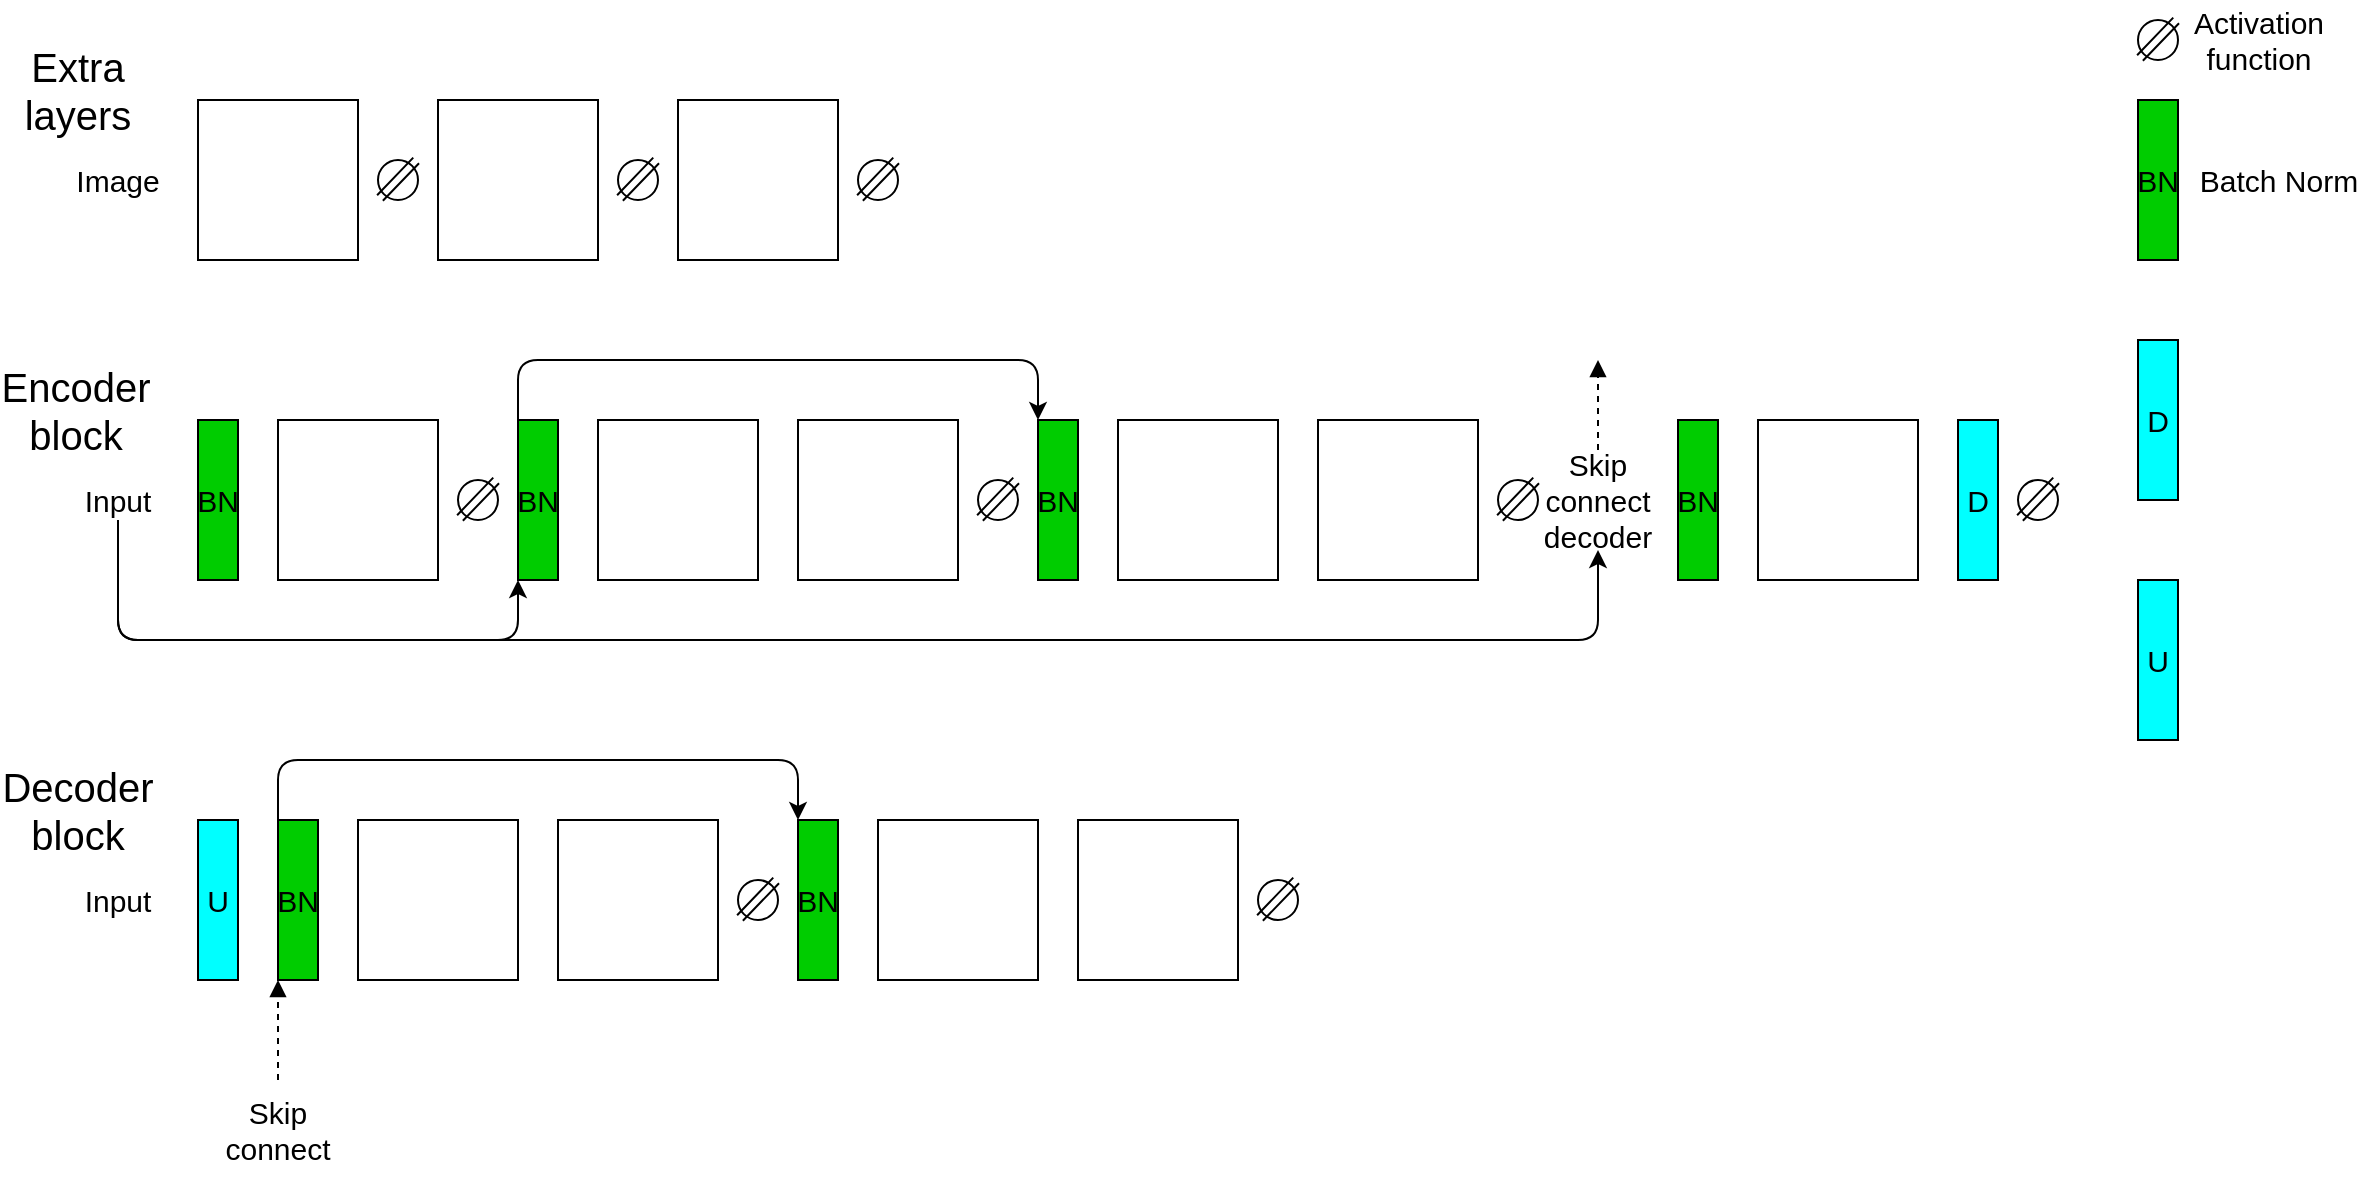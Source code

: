 <mxfile version="13.2.4" type="device" pages="2"><diagram id="8LjVywc4I2xho_co8mYB" name="Page-1"><mxGraphModel dx="952" dy="655" grid="1" gridSize="10" guides="1" tooltips="1" connect="1" arrows="1" fold="1" page="1" pageScale="1" pageWidth="1400" pageHeight="700" math="0" shadow="0"><root><mxCell id="0"/><mxCell id="1" parent="0"/><mxCell id="8z3Z631eIK25r2d6RRh8-1" value="" style="rounded=0;whiteSpace=wrap;html=1;fontSize=15;" vertex="1" parent="1"><mxGeometry x="791" y="90" width="80" height="80" as="geometry"/></mxCell><mxCell id="8z3Z631eIK25r2d6RRh8-2" value="" style="rounded=0;whiteSpace=wrap;html=1;fontSize=15;" vertex="1" parent="1"><mxGeometry x="911" y="90" width="80" height="80" as="geometry"/></mxCell><mxCell id="8z3Z631eIK25r2d6RRh8-3" value="" style="rounded=0;whiteSpace=wrap;html=1;fontSize=15;" vertex="1" parent="1"><mxGeometry x="1031" y="90" width="80" height="80" as="geometry"/></mxCell><mxCell id="8z3Z631eIK25r2d6RRh8-4" value="" style="group;fontSize=15;" vertex="1" connectable="0" parent="1"><mxGeometry x="881" y="120" width="20" height="20" as="geometry"/></mxCell><mxCell id="8z3Z631eIK25r2d6RRh8-5" value="" style="ellipse;whiteSpace=wrap;html=1;aspect=fixed;fontSize=15;" vertex="1" parent="8z3Z631eIK25r2d6RRh8-4"><mxGeometry width="20" height="20" as="geometry"/></mxCell><mxCell id="8z3Z631eIK25r2d6RRh8-6" value="" style="shape=link;html=1;fontSize=15;" edge="1" parent="8z3Z631eIK25r2d6RRh8-4"><mxGeometry width="50" height="50" relative="1" as="geometry"><mxPoint x="1" y="19" as="sourcePoint"/><mxPoint x="19.069" y="0.208" as="targetPoint"/></mxGeometry></mxCell><mxCell id="8z3Z631eIK25r2d6RRh8-7" value="" style="group;fontSize=15;" vertex="1" connectable="0" parent="1"><mxGeometry x="1001" y="120" width="20" height="20" as="geometry"/></mxCell><mxCell id="8z3Z631eIK25r2d6RRh8-8" value="" style="ellipse;whiteSpace=wrap;html=1;aspect=fixed;fontSize=15;" vertex="1" parent="8z3Z631eIK25r2d6RRh8-7"><mxGeometry width="20" height="20" as="geometry"/></mxCell><mxCell id="8z3Z631eIK25r2d6RRh8-9" value="" style="shape=link;html=1;fontSize=15;" edge="1" parent="8z3Z631eIK25r2d6RRh8-7"><mxGeometry width="50" height="50" relative="1" as="geometry"><mxPoint x="1" y="19" as="sourcePoint"/><mxPoint x="19.069" y="0.208" as="targetPoint"/></mxGeometry></mxCell><mxCell id="8z3Z631eIK25r2d6RRh8-10" value="" style="group;fontSize=15;" vertex="1" connectable="0" parent="1"><mxGeometry x="1121" y="120" width="20" height="20" as="geometry"/></mxCell><mxCell id="8z3Z631eIK25r2d6RRh8-11" value="" style="ellipse;whiteSpace=wrap;html=1;aspect=fixed;fontSize=15;" vertex="1" parent="8z3Z631eIK25r2d6RRh8-10"><mxGeometry width="20" height="20" as="geometry"/></mxCell><mxCell id="8z3Z631eIK25r2d6RRh8-12" value="" style="shape=link;html=1;fontSize=15;" edge="1" parent="8z3Z631eIK25r2d6RRh8-10"><mxGeometry width="50" height="50" relative="1" as="geometry"><mxPoint x="1" y="19" as="sourcePoint"/><mxPoint x="19.069" y="0.208" as="targetPoint"/></mxGeometry></mxCell><mxCell id="8z3Z631eIK25r2d6RRh8-13" value="" style="group;fontSize=15;" vertex="1" connectable="0" parent="1"><mxGeometry x="1761" y="50" width="20" height="20" as="geometry"/></mxCell><mxCell id="8z3Z631eIK25r2d6RRh8-14" value="" style="ellipse;whiteSpace=wrap;html=1;aspect=fixed;fontSize=15;" vertex="1" parent="8z3Z631eIK25r2d6RRh8-13"><mxGeometry width="20" height="20" as="geometry"/></mxCell><mxCell id="8z3Z631eIK25r2d6RRh8-15" value="" style="shape=link;html=1;fontSize=15;" edge="1" parent="8z3Z631eIK25r2d6RRh8-13"><mxGeometry width="50" height="50" relative="1" as="geometry"><mxPoint x="1" y="19" as="sourcePoint"/><mxPoint x="19.069" y="0.208" as="targetPoint"/></mxGeometry></mxCell><mxCell id="8z3Z631eIK25r2d6RRh8-16" value="BN" style="rounded=0;whiteSpace=wrap;html=1;fillColor=#00CC00;fontSize=15;" vertex="1" parent="1"><mxGeometry x="1761" y="90" width="20" height="80" as="geometry"/></mxCell><mxCell id="8z3Z631eIK25r2d6RRh8-17" value="Activation&lt;br style=&quot;font-size: 15px;&quot;&gt;function" style="text;html=1;align=center;verticalAlign=middle;resizable=0;points=[];autosize=1;fontSize=15;" vertex="1" parent="1"><mxGeometry x="1781" y="40" width="80" height="40" as="geometry"/></mxCell><mxCell id="8z3Z631eIK25r2d6RRh8-18" value="Batch Norm" style="text;html=1;align=center;verticalAlign=middle;resizable=0;points=[];autosize=1;fontSize=15;" vertex="1" parent="1"><mxGeometry x="1786" y="120" width="90" height="20" as="geometry"/></mxCell><mxCell id="8z3Z631eIK25r2d6RRh8-19" value="" style="rounded=0;whiteSpace=wrap;html=1;fontSize=15;" vertex="1" parent="1"><mxGeometry x="831" y="250" width="80" height="80" as="geometry"/></mxCell><mxCell id="Y50kyWbGgHPOZBpkWtJe-1" value="" style="rounded=0;whiteSpace=wrap;html=1;fontSize=15;" vertex="1" parent="1"><mxGeometry x="991" y="250" width="80" height="80" as="geometry"/></mxCell><mxCell id="8z3Z631eIK25r2d6RRh8-20" value="BN" style="rounded=0;whiteSpace=wrap;html=1;fillColor=#00CC00;fontSize=15;" vertex="1" parent="1"><mxGeometry x="791" y="250" width="20" height="80" as="geometry"/></mxCell><mxCell id="8z3Z631eIK25r2d6RRh8-21" value="Input" style="text;html=1;strokeColor=none;fillColor=none;align=center;verticalAlign=middle;whiteSpace=wrap;rounded=0;fontSize=15;" vertex="1" parent="1"><mxGeometry x="731" y="280" width="40" height="20" as="geometry"/></mxCell><mxCell id="8z3Z631eIK25r2d6RRh8-22" value="Image" style="text;html=1;strokeColor=none;fillColor=none;align=center;verticalAlign=middle;whiteSpace=wrap;rounded=0;fontSize=15;" vertex="1" parent="1"><mxGeometry x="731" y="120" width="40" height="20" as="geometry"/></mxCell><mxCell id="8z3Z631eIK25r2d6RRh8-23" value="" style="rounded=0;whiteSpace=wrap;html=1;fontSize=15;" vertex="1" parent="1"><mxGeometry x="991" y="250" width="80" height="80" as="geometry"/></mxCell><mxCell id="8z3Z631eIK25r2d6RRh8-24" value="" style="rounded=0;whiteSpace=wrap;html=1;fontSize=15;" vertex="1" parent="1"><mxGeometry x="1091" y="250" width="80" height="80" as="geometry"/></mxCell><mxCell id="8z3Z631eIK25r2d6RRh8-25" value="BN" style="rounded=0;whiteSpace=wrap;html=1;fillColor=#00CC00;fontSize=15;" vertex="1" parent="1"><mxGeometry x="951" y="250" width="20" height="80" as="geometry"/></mxCell><mxCell id="8z3Z631eIK25r2d6RRh8-26" value="" style="edgeStyle=elbowEdgeStyle;elbow=vertical;endArrow=classic;html=1;exitX=0.5;exitY=1;exitDx=0;exitDy=0;entryX=0;entryY=1;entryDx=0;entryDy=0;fontSize=15;" edge="1" parent="1" source="8z3Z631eIK25r2d6RRh8-21" target="8z3Z631eIK25r2d6RRh8-25"><mxGeometry width="50" height="50" relative="1" as="geometry"><mxPoint x="831" y="450" as="sourcePoint"/><mxPoint x="931" y="330" as="targetPoint"/><Array as="points"><mxPoint x="861" y="360"/><mxPoint x="841" y="360"/></Array></mxGeometry></mxCell><mxCell id="8z3Z631eIK25r2d6RRh8-27" value="" style="group;fontSize=15;" vertex="1" connectable="0" parent="1"><mxGeometry x="921" y="280" width="20" height="20" as="geometry"/></mxCell><mxCell id="8z3Z631eIK25r2d6RRh8-28" value="" style="ellipse;whiteSpace=wrap;html=1;aspect=fixed;fontSize=15;" vertex="1" parent="8z3Z631eIK25r2d6RRh8-27"><mxGeometry width="20" height="20" as="geometry"/></mxCell><mxCell id="8z3Z631eIK25r2d6RRh8-29" value="" style="shape=link;html=1;fontSize=15;" edge="1" parent="8z3Z631eIK25r2d6RRh8-27"><mxGeometry width="50" height="50" relative="1" as="geometry"><mxPoint x="1" y="19" as="sourcePoint"/><mxPoint x="19.069" y="0.208" as="targetPoint"/></mxGeometry></mxCell><mxCell id="8z3Z631eIK25r2d6RRh8-30" value="" style="group;fontSize=15;" vertex="1" connectable="0" parent="1"><mxGeometry x="1181" y="280" width="20" height="20" as="geometry"/></mxCell><mxCell id="8z3Z631eIK25r2d6RRh8-31" value="" style="ellipse;whiteSpace=wrap;html=1;aspect=fixed;fontSize=15;" vertex="1" parent="8z3Z631eIK25r2d6RRh8-30"><mxGeometry width="20" height="20" as="geometry"/></mxCell><mxCell id="8z3Z631eIK25r2d6RRh8-32" value="" style="shape=link;html=1;fontSize=15;" edge="1" parent="8z3Z631eIK25r2d6RRh8-30"><mxGeometry width="50" height="50" relative="1" as="geometry"><mxPoint x="1" y="19" as="sourcePoint"/><mxPoint x="19.069" y="0.208" as="targetPoint"/></mxGeometry></mxCell><mxCell id="8z3Z631eIK25r2d6RRh8-33" value="" style="edgeStyle=elbowEdgeStyle;elbow=vertical;endArrow=classic;html=1;exitX=0;exitY=0;exitDx=0;exitDy=0;entryX=0;entryY=0;entryDx=0;entryDy=0;fontSize=15;" edge="1" parent="1" source="8z3Z631eIK25r2d6RRh8-25" target="8z3Z631eIK25r2d6RRh8-34"><mxGeometry width="50" height="50" relative="1" as="geometry"><mxPoint x="1151" y="230" as="sourcePoint"/><mxPoint x="1201" y="180" as="targetPoint"/><Array as="points"><mxPoint x="1096" y="220"/></Array></mxGeometry></mxCell><mxCell id="8z3Z631eIK25r2d6RRh8-34" value="BN" style="rounded=0;whiteSpace=wrap;html=1;fillColor=#00CC00;fontSize=15;" vertex="1" parent="1"><mxGeometry x="1211" y="250" width="20" height="80" as="geometry"/></mxCell><mxCell id="8z3Z631eIK25r2d6RRh8-35" value="" style="rounded=0;whiteSpace=wrap;html=1;fontSize=15;" vertex="1" parent="1"><mxGeometry x="1251" y="250" width="80" height="80" as="geometry"/></mxCell><mxCell id="8z3Z631eIK25r2d6RRh8-36" value="" style="rounded=0;whiteSpace=wrap;html=1;fontSize=15;" vertex="1" parent="1"><mxGeometry x="1351" y="250" width="80" height="80" as="geometry"/></mxCell><mxCell id="8z3Z631eIK25r2d6RRh8-37" value="" style="group;fontSize=15;" vertex="1" connectable="0" parent="1"><mxGeometry x="1441" y="280" width="20" height="20" as="geometry"/></mxCell><mxCell id="8z3Z631eIK25r2d6RRh8-38" value="" style="ellipse;whiteSpace=wrap;html=1;aspect=fixed;fontSize=15;" vertex="1" parent="8z3Z631eIK25r2d6RRh8-37"><mxGeometry width="20" height="20" as="geometry"/></mxCell><mxCell id="8z3Z631eIK25r2d6RRh8-39" value="" style="shape=link;html=1;fontSize=15;" edge="1" parent="8z3Z631eIK25r2d6RRh8-37"><mxGeometry width="50" height="50" relative="1" as="geometry"><mxPoint x="1" y="19" as="sourcePoint"/><mxPoint x="19.069" y="0.208" as="targetPoint"/></mxGeometry></mxCell><mxCell id="8z3Z631eIK25r2d6RRh8-40" value="Skip&lt;br style=&quot;font-size: 15px;&quot;&gt;connect&lt;br style=&quot;font-size: 15px;&quot;&gt;decoder" style="text;html=1;strokeColor=none;fillColor=none;align=center;verticalAlign=middle;whiteSpace=wrap;rounded=0;fontSize=15;" vertex="1" parent="1"><mxGeometry x="1471" y="265" width="40" height="50" as="geometry"/></mxCell><mxCell id="8z3Z631eIK25r2d6RRh8-41" value="" style="edgeStyle=elbowEdgeStyle;elbow=vertical;endArrow=classic;html=1;exitX=0.5;exitY=1;exitDx=0;exitDy=0;entryX=0.5;entryY=1;entryDx=0;entryDy=0;fontSize=15;" edge="1" parent="1" source="8z3Z631eIK25r2d6RRh8-21" target="8z3Z631eIK25r2d6RRh8-40"><mxGeometry width="50" height="50" relative="1" as="geometry"><mxPoint x="1181" y="450" as="sourcePoint"/><mxPoint x="1491" y="330" as="targetPoint"/><Array as="points"><mxPoint x="991" y="360"/></Array></mxGeometry></mxCell><mxCell id="8z3Z631eIK25r2d6RRh8-42" value="BN" style="rounded=0;whiteSpace=wrap;html=1;fillColor=#00CC00;fontSize=15;" vertex="1" parent="1"><mxGeometry x="1531" y="250" width="20" height="80" as="geometry"/></mxCell><mxCell id="8z3Z631eIK25r2d6RRh8-43" value="" style="rounded=0;whiteSpace=wrap;html=1;fontSize=15;" vertex="1" parent="1"><mxGeometry x="1571" y="250" width="80" height="80" as="geometry"/></mxCell><mxCell id="8z3Z631eIK25r2d6RRh8-44" value="D" style="rounded=0;whiteSpace=wrap;html=1;fillColor=#00FFFF;fontSize=15;" vertex="1" parent="1"><mxGeometry x="1761" y="210" width="20" height="80" as="geometry"/></mxCell><mxCell id="8z3Z631eIK25r2d6RRh8-45" value="D" style="rounded=0;whiteSpace=wrap;html=1;fillColor=#00FFFF;fontSize=15;" vertex="1" parent="1"><mxGeometry x="1671" y="250" width="20" height="80" as="geometry"/></mxCell><mxCell id="8z3Z631eIK25r2d6RRh8-46" value="" style="group;fontSize=15;" vertex="1" connectable="0" parent="1"><mxGeometry x="1701" y="280" width="20" height="20" as="geometry"/></mxCell><mxCell id="8z3Z631eIK25r2d6RRh8-47" value="" style="ellipse;whiteSpace=wrap;html=1;aspect=fixed;fontSize=15;" vertex="1" parent="8z3Z631eIK25r2d6RRh8-46"><mxGeometry width="20" height="20" as="geometry"/></mxCell><mxCell id="8z3Z631eIK25r2d6RRh8-48" value="" style="shape=link;html=1;fontSize=15;" edge="1" parent="8z3Z631eIK25r2d6RRh8-46"><mxGeometry width="50" height="50" relative="1" as="geometry"><mxPoint x="1" y="19" as="sourcePoint"/><mxPoint x="19.069" y="0.208" as="targetPoint"/></mxGeometry></mxCell><mxCell id="8z3Z631eIK25r2d6RRh8-49" value="" style="endArrow=block;dashed=1;html=1;exitX=0.5;exitY=0;exitDx=0;exitDy=0;endFill=1;fontSize=15;" edge="1" parent="1" source="8z3Z631eIK25r2d6RRh8-40"><mxGeometry width="50" height="50" relative="1" as="geometry"><mxPoint x="1491" y="210" as="sourcePoint"/><mxPoint x="1491" y="220" as="targetPoint"/></mxGeometry></mxCell><mxCell id="8z3Z631eIK25r2d6RRh8-50" value="Input" style="text;html=1;strokeColor=none;fillColor=none;align=center;verticalAlign=middle;whiteSpace=wrap;rounded=0;fontSize=15;" vertex="1" parent="1"><mxGeometry x="731" y="480" width="40" height="20" as="geometry"/></mxCell><mxCell id="8z3Z631eIK25r2d6RRh8-51" value="U" style="rounded=0;whiteSpace=wrap;html=1;fillColor=#00FFFF;fontSize=15;" vertex="1" parent="1"><mxGeometry x="1761" y="330" width="20" height="80" as="geometry"/></mxCell><mxCell id="8z3Z631eIK25r2d6RRh8-52" value="U" style="rounded=0;whiteSpace=wrap;html=1;fillColor=#00FFFF;fontSize=15;" vertex="1" parent="1"><mxGeometry x="791" y="450" width="20" height="80" as="geometry"/></mxCell><mxCell id="8z3Z631eIK25r2d6RRh8-53" value="BN" style="rounded=0;whiteSpace=wrap;html=1;fillColor=#00CC00;fontSize=15;" vertex="1" parent="1"><mxGeometry x="831" y="450" width="20" height="80" as="geometry"/></mxCell><mxCell id="8z3Z631eIK25r2d6RRh8-54" value="" style="endArrow=block;dashed=1;html=1;entryX=0;entryY=1;entryDx=0;entryDy=0;endFill=1;fontSize=15;" edge="1" parent="1" target="8z3Z631eIK25r2d6RRh8-53"><mxGeometry width="50" height="50" relative="1" as="geometry"><mxPoint x="831" y="580" as="sourcePoint"/><mxPoint x="861" y="570" as="targetPoint"/></mxGeometry></mxCell><mxCell id="8z3Z631eIK25r2d6RRh8-55" value="Skip&lt;br style=&quot;font-size: 15px;&quot;&gt;connect" style="text;html=1;strokeColor=none;fillColor=none;align=center;verticalAlign=middle;whiteSpace=wrap;rounded=0;fontSize=15;" vertex="1" parent="1"><mxGeometry x="811" y="580" width="40" height="50" as="geometry"/></mxCell><mxCell id="8z3Z631eIK25r2d6RRh8-56" value="" style="rounded=0;whiteSpace=wrap;html=1;fontSize=15;" vertex="1" parent="1"><mxGeometry x="871" y="450" width="80" height="80" as="geometry"/></mxCell><mxCell id="8z3Z631eIK25r2d6RRh8-57" value="" style="rounded=0;whiteSpace=wrap;html=1;fontSize=15;" vertex="1" parent="1"><mxGeometry x="971" y="450" width="80" height="80" as="geometry"/></mxCell><mxCell id="8z3Z631eIK25r2d6RRh8-58" value="" style="group;fontSize=15;" vertex="1" connectable="0" parent="1"><mxGeometry x="1061" y="480" width="20" height="20" as="geometry"/></mxCell><mxCell id="8z3Z631eIK25r2d6RRh8-59" value="" style="ellipse;whiteSpace=wrap;html=1;aspect=fixed;fontSize=15;" vertex="1" parent="8z3Z631eIK25r2d6RRh8-58"><mxGeometry width="20" height="20" as="geometry"/></mxCell><mxCell id="8z3Z631eIK25r2d6RRh8-60" value="" style="shape=link;html=1;fontSize=15;" edge="1" parent="8z3Z631eIK25r2d6RRh8-58"><mxGeometry width="50" height="50" relative="1" as="geometry"><mxPoint x="1" y="19" as="sourcePoint"/><mxPoint x="19.069" y="0.208" as="targetPoint"/></mxGeometry></mxCell><mxCell id="8z3Z631eIK25r2d6RRh8-61" value="BN" style="rounded=0;whiteSpace=wrap;html=1;fillColor=#00CC00;fontSize=15;" vertex="1" parent="1"><mxGeometry x="1091" y="450" width="20" height="80" as="geometry"/></mxCell><mxCell id="8z3Z631eIK25r2d6RRh8-62" value="" style="edgeStyle=elbowEdgeStyle;elbow=vertical;endArrow=classic;html=1;exitX=0;exitY=0;exitDx=0;exitDy=0;entryX=0;entryY=0;entryDx=0;entryDy=0;fontSize=15;" edge="1" parent="1" source="8z3Z631eIK25r2d6RRh8-53" target="8z3Z631eIK25r2d6RRh8-61"><mxGeometry width="50" height="50" relative="1" as="geometry"><mxPoint x="941" y="470" as="sourcePoint"/><mxPoint x="991" y="420" as="targetPoint"/><Array as="points"><mxPoint x="961" y="420"/></Array></mxGeometry></mxCell><mxCell id="8z3Z631eIK25r2d6RRh8-63" value="" style="rounded=0;whiteSpace=wrap;html=1;fontSize=15;" vertex="1" parent="1"><mxGeometry x="1131" y="450" width="80" height="80" as="geometry"/></mxCell><mxCell id="8z3Z631eIK25r2d6RRh8-64" value="" style="rounded=0;whiteSpace=wrap;html=1;fontSize=15;" vertex="1" parent="1"><mxGeometry x="1231" y="450" width="80" height="80" as="geometry"/></mxCell><mxCell id="8z3Z631eIK25r2d6RRh8-65" value="" style="group;fontSize=15;" vertex="1" connectable="0" parent="1"><mxGeometry x="1321" y="480" width="20" height="20" as="geometry"/></mxCell><mxCell id="8z3Z631eIK25r2d6RRh8-66" value="" style="ellipse;whiteSpace=wrap;html=1;aspect=fixed;fontSize=15;" vertex="1" parent="8z3Z631eIK25r2d6RRh8-65"><mxGeometry width="20" height="20" as="geometry"/></mxCell><mxCell id="8z3Z631eIK25r2d6RRh8-67" value="" style="shape=link;html=1;fontSize=15;" edge="1" parent="8z3Z631eIK25r2d6RRh8-65"><mxGeometry width="50" height="50" relative="1" as="geometry"><mxPoint x="1" y="19" as="sourcePoint"/><mxPoint x="19.069" y="0.208" as="targetPoint"/></mxGeometry></mxCell><mxCell id="8z3Z631eIK25r2d6RRh8-68" value="Extra layers" style="text;html=1;strokeColor=none;fillColor=none;align=center;verticalAlign=middle;whiteSpace=wrap;rounded=0;fontSize=20;" vertex="1" parent="1"><mxGeometry x="711" y="80" width="40" height="10" as="geometry"/></mxCell><mxCell id="8z3Z631eIK25r2d6RRh8-69" value="Encoder&lt;br&gt;block" style="text;html=1;strokeColor=none;fillColor=none;align=center;verticalAlign=middle;whiteSpace=wrap;rounded=0;fontSize=20;" vertex="1" parent="1"><mxGeometry x="710" y="240" width="40" height="10" as="geometry"/></mxCell><mxCell id="8z3Z631eIK25r2d6RRh8-70" value="Decoder&lt;br&gt;block" style="text;html=1;strokeColor=none;fillColor=none;align=center;verticalAlign=middle;whiteSpace=wrap;rounded=0;fontSize=20;" vertex="1" parent="1"><mxGeometry x="711" y="440" width="40" height="10" as="geometry"/></mxCell></root></mxGraphModel></diagram><diagram id="080cif78EgfooTxPp9Mn" name="Page-2"><mxGraphModel dx="952" dy="655" grid="1" gridSize="10" guides="1" tooltips="1" connect="1" arrows="1" fold="1" page="1" pageScale="1" pageWidth="1400" pageHeight="700" math="0" shadow="0"><root><mxCell id="pBDoU1aw1VSddHFv2EAP-0"/><mxCell id="pBDoU1aw1VSddHFv2EAP-1" parent="pBDoU1aw1VSddHFv2EAP-0"/><mxCell id="KRM65MUuQWmQ5UBl4ott-5" value="" style="shape=cube;whiteSpace=wrap;html=1;boundedLbl=1;backgroundOutline=1;darkOpacity=0.05;darkOpacity2=0.1;flipH=1;size=10;comic=0;fillColor=#fff2cc;strokeColor=#d6b656;" vertex="1" parent="pBDoU1aw1VSddHFv2EAP-1"><mxGeometry x="650" y="235" width="120" height="80" as="geometry"/></mxCell><mxCell id="KRM65MUuQWmQ5UBl4ott-4" value="" style="shape=cube;whiteSpace=wrap;html=1;boundedLbl=1;backgroundOutline=1;darkOpacity=0.05;darkOpacity2=0.1;flipH=1;size=10;comic=0;fillColor=#d5e8d4;strokeColor=#82b366;" vertex="1" parent="pBDoU1aw1VSddHFv2EAP-1"><mxGeometry x="640" y="245" width="120" height="80" as="geometry"/></mxCell><mxCell id="KRM65MUuQWmQ5UBl4ott-3" value="" style="shape=cube;whiteSpace=wrap;html=1;boundedLbl=1;backgroundOutline=1;darkOpacity=0.05;darkOpacity2=0.1;flipH=1;size=10;comic=0;fillColor=#dae8fc;strokeColor=#6c8ebf;" vertex="1" parent="pBDoU1aw1VSddHFv2EAP-1"><mxGeometry x="630" y="255" width="120" height="80" as="geometry"/></mxCell><mxCell id="KclkZemgRjbizYAlw3tL-0" value="Conv&lt;br&gt;Layer&lt;br&gt;3X3" style="rounded=0;whiteSpace=wrap;html=1;fontSize=15;" vertex="1" parent="pBDoU1aw1VSddHFv2EAP-1"><mxGeometry x="790" y="250" width="80" height="80" as="geometry"/></mxCell><mxCell id="KclkZemgRjbizYAlw3tL-3" value="BN" style="rounded=0;whiteSpace=wrap;html=1;fillColor=#00CC00;fontSize=15;" vertex="1" parent="pBDoU1aw1VSddHFv2EAP-1"><mxGeometry x="890" y="250" width="29" height="80" as="geometry"/></mxCell><mxCell id="KRM65MUuQWmQ5UBl4ott-1" value="" style="group" vertex="1" connectable="0" parent="pBDoU1aw1VSddHFv2EAP-1"><mxGeometry x="940" y="280" width="20" height="20" as="geometry"/></mxCell><mxCell id="KRM65MUuQWmQ5UBl4ott-0" value="" style="ellipse;whiteSpace=wrap;html=1;aspect=fixed;fontSize=15;" vertex="1" parent="KRM65MUuQWmQ5UBl4ott-1"><mxGeometry width="20" height="20" as="geometry"/></mxCell><mxCell id="KclkZemgRjbizYAlw3tL-4" value="" style="shape=link;html=1;fontSize=15;" edge="1" parent="KRM65MUuQWmQ5UBl4ott-1"><mxGeometry width="50" height="50" relative="1" as="geometry"><mxPoint x="1" y="19" as="sourcePoint"/><mxPoint x="19.069" y="0.208" as="targetPoint"/></mxGeometry></mxCell><mxCell id="KRM65MUuQWmQ5UBl4ott-2" value="" style="shape=cube;whiteSpace=wrap;html=1;boundedLbl=1;backgroundOutline=1;darkOpacity=0.05;darkOpacity2=0.1;flipH=1;size=10;comic=0;fillColor=#f5f5f5;strokeColor=#666666;fontColor=#333333;" vertex="1" parent="pBDoU1aw1VSddHFv2EAP-1"><mxGeometry x="620" y="265" width="120" height="80" as="geometry"/></mxCell><mxCell id="KclkZemgRjbizYAlw3tL-2" value="Input" style="text;html=1;strokeColor=none;fillColor=none;align=center;verticalAlign=middle;whiteSpace=wrap;rounded=0;fontSize=15;labelBackgroundColor=none;" vertex="1" parent="pBDoU1aw1VSddHFv2EAP-1"><mxGeometry x="660" y="300" width="40" height="20" as="geometry"/></mxCell></root></mxGraphModel></diagram></mxfile>